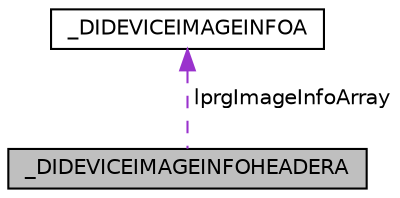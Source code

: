 digraph "_DIDEVICEIMAGEINFOHEADERA"
{
 // LATEX_PDF_SIZE
  edge [fontname="Helvetica",fontsize="10",labelfontname="Helvetica",labelfontsize="10"];
  node [fontname="Helvetica",fontsize="10",shape=record];
  Node1 [label="_DIDEVICEIMAGEINFOHEADERA",height=0.2,width=0.4,color="black", fillcolor="grey75", style="filled", fontcolor="black",tooltip=" "];
  Node2 -> Node1 [dir="back",color="darkorchid3",fontsize="10",style="dashed",label=" lprgImageInfoArray" ,fontname="Helvetica"];
  Node2 [label="_DIDEVICEIMAGEINFOA",height=0.2,width=0.4,color="black", fillcolor="white", style="filled",URL="$struct__DIDEVICEIMAGEINFOA.html",tooltip=" "];
}
